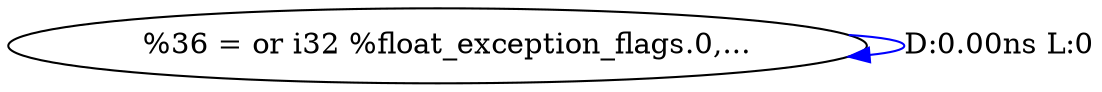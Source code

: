 digraph {
Node0x385a980[label="  %36 = or i32 %float_exception_flags.0,..."];
Node0x385a980 -> Node0x385a980[label="D:0.00ns L:0",color=blue];
}
